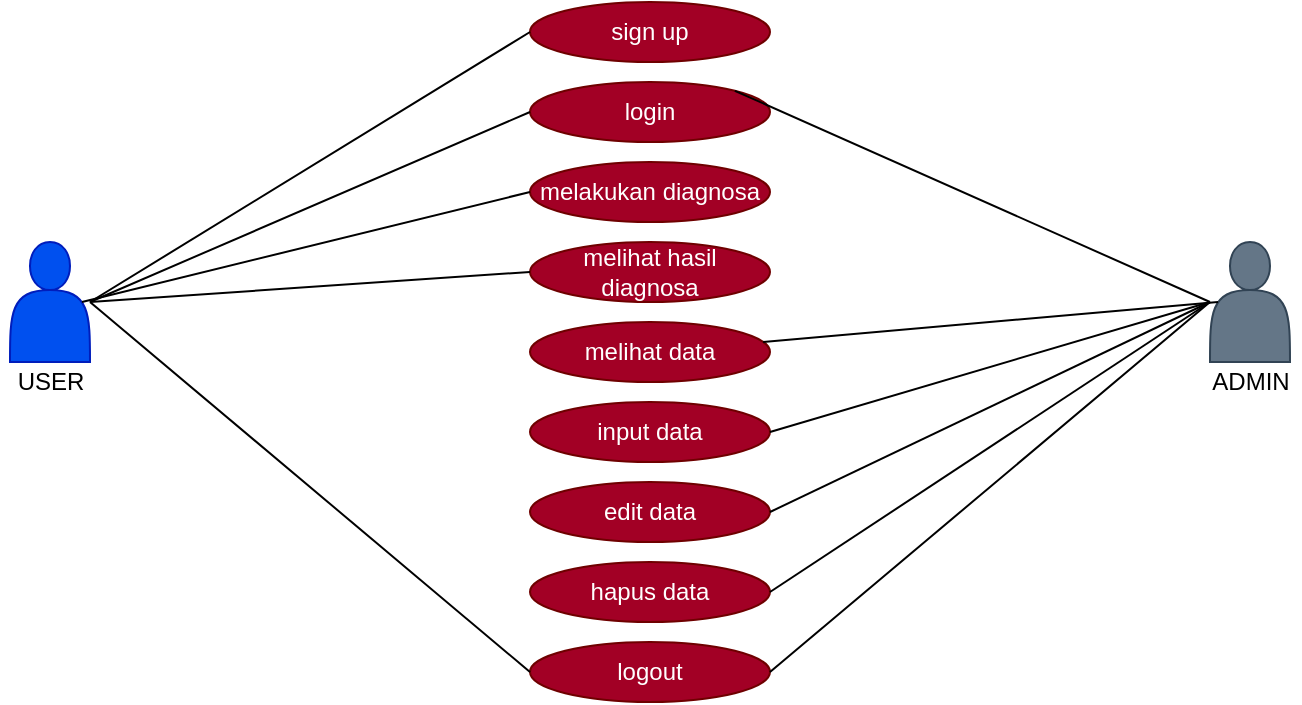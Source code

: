 <mxfile version="17.4.5" type="device" pages="2"><diagram id="xtruU_pKkqiUW93Q7EK7" name="use case diagram"><mxGraphModel dx="868" dy="450" grid="1" gridSize="10" guides="1" tooltips="1" connect="1" arrows="1" fold="1" page="1" pageScale="1" pageWidth="850" pageHeight="1100" math="0" shadow="0"><root><mxCell id="0"/><mxCell id="1" parent="0"/><mxCell id="JPvp7NJdqWiFh9s5PyR8-1" value="" style="shape=actor;whiteSpace=wrap;html=1;fillColor=#0050ef;fontColor=#ffffff;strokeColor=#001DBC;" vertex="1" parent="1"><mxGeometry x="100" y="130" width="40" height="60" as="geometry"/></mxCell><mxCell id="JPvp7NJdqWiFh9s5PyR8-2" value="" style="shape=actor;whiteSpace=wrap;html=1;fillColor=#647687;fontColor=#ffffff;strokeColor=#314354;" vertex="1" parent="1"><mxGeometry x="700" y="130" width="40" height="60" as="geometry"/></mxCell><mxCell id="JPvp7NJdqWiFh9s5PyR8-3" value="sign up" style="ellipse;whiteSpace=wrap;html=1;fillColor=#a20025;strokeColor=#6F0000;fontColor=#ffffff;" vertex="1" parent="1"><mxGeometry x="360" y="10" width="120" height="30" as="geometry"/></mxCell><mxCell id="JPvp7NJdqWiFh9s5PyR8-12" value="login" style="ellipse;whiteSpace=wrap;html=1;fillColor=#a20025;strokeColor=#6F0000;fontColor=#ffffff;" vertex="1" parent="1"><mxGeometry x="360" y="50" width="120" height="30" as="geometry"/></mxCell><mxCell id="JPvp7NJdqWiFh9s5PyR8-13" value="melakukan diagnosa" style="ellipse;whiteSpace=wrap;html=1;fillColor=#a20025;strokeColor=#6F0000;fontColor=#ffffff;" vertex="1" parent="1"><mxGeometry x="360" y="90" width="120" height="30" as="geometry"/></mxCell><mxCell id="JPvp7NJdqWiFh9s5PyR8-14" value="melihat hasil diagnosa" style="ellipse;whiteSpace=wrap;html=1;fillColor=#a20025;strokeColor=#6F0000;fontColor=#ffffff;" vertex="1" parent="1"><mxGeometry x="360" y="130" width="120" height="30" as="geometry"/></mxCell><mxCell id="JPvp7NJdqWiFh9s5PyR8-15" value="melihat data" style="ellipse;whiteSpace=wrap;html=1;fillColor=#a20025;strokeColor=#6F0000;fontColor=#ffffff;" vertex="1" parent="1"><mxGeometry x="360" y="170" width="120" height="30" as="geometry"/></mxCell><mxCell id="JPvp7NJdqWiFh9s5PyR8-16" value="input data" style="ellipse;whiteSpace=wrap;html=1;fillColor=#a20025;strokeColor=#6F0000;fontColor=#ffffff;" vertex="1" parent="1"><mxGeometry x="360" y="210" width="120" height="30" as="geometry"/></mxCell><mxCell id="JPvp7NJdqWiFh9s5PyR8-17" value="edit data" style="ellipse;whiteSpace=wrap;html=1;fillColor=#a20025;strokeColor=#6F0000;fontColor=#ffffff;" vertex="1" parent="1"><mxGeometry x="360" y="250" width="120" height="30" as="geometry"/></mxCell><mxCell id="JPvp7NJdqWiFh9s5PyR8-18" value="hapus data" style="ellipse;whiteSpace=wrap;html=1;fillColor=#a20025;strokeColor=#6F0000;fontColor=#ffffff;" vertex="1" parent="1"><mxGeometry x="360" y="290" width="120" height="30" as="geometry"/></mxCell><mxCell id="JPvp7NJdqWiFh9s5PyR8-19" value="logout" style="ellipse;whiteSpace=wrap;html=1;fillColor=#a20025;strokeColor=#6F0000;fontColor=#ffffff;" vertex="1" parent="1"><mxGeometry x="360" y="330" width="120" height="30" as="geometry"/></mxCell><mxCell id="JPvp7NJdqWiFh9s5PyR8-20" value="" style="endArrow=none;html=1;rounded=0;entryX=0;entryY=0.5;entryDx=0;entryDy=0;" edge="1" parent="1" target="JPvp7NJdqWiFh9s5PyR8-3"><mxGeometry width="50" height="50" relative="1" as="geometry"><mxPoint x="140" y="160" as="sourcePoint"/><mxPoint x="310" y="70" as="targetPoint"/></mxGeometry></mxCell><mxCell id="JPvp7NJdqWiFh9s5PyR8-21" value="" style="endArrow=none;html=1;rounded=0;entryX=0;entryY=0.5;entryDx=0;entryDy=0;exitX=0.9;exitY=0.5;exitDx=0;exitDy=0;exitPerimeter=0;" edge="1" parent="1" source="JPvp7NJdqWiFh9s5PyR8-1" target="JPvp7NJdqWiFh9s5PyR8-13"><mxGeometry width="50" height="50" relative="1" as="geometry"><mxPoint x="150" y="170" as="sourcePoint"/><mxPoint x="370" y="35" as="targetPoint"/></mxGeometry></mxCell><mxCell id="JPvp7NJdqWiFh9s5PyR8-22" value="" style="endArrow=none;html=1;rounded=0;entryX=0;entryY=0.5;entryDx=0;entryDy=0;" edge="1" parent="1" target="JPvp7NJdqWiFh9s5PyR8-14"><mxGeometry width="50" height="50" relative="1" as="geometry"><mxPoint x="140" y="160" as="sourcePoint"/><mxPoint x="350" y="130" as="targetPoint"/></mxGeometry></mxCell><mxCell id="JPvp7NJdqWiFh9s5PyR8-27" value="" style="endArrow=none;html=1;rounded=0;entryX=0;entryY=0.5;entryDx=0;entryDy=0;" edge="1" parent="1" target="JPvp7NJdqWiFh9s5PyR8-19"><mxGeometry width="50" height="50" relative="1" as="geometry"><mxPoint x="140" y="160" as="sourcePoint"/><mxPoint x="320" y="250" as="targetPoint"/></mxGeometry></mxCell><mxCell id="JPvp7NJdqWiFh9s5PyR8-28" value="" style="endArrow=none;html=1;rounded=0;entryX=0;entryY=0.5;entryDx=0;entryDy=0;" edge="1" parent="1" target="JPvp7NJdqWiFh9s5PyR8-12"><mxGeometry width="50" height="50" relative="1" as="geometry"><mxPoint x="140" y="160" as="sourcePoint"/><mxPoint x="360" y="65" as="targetPoint"/></mxGeometry></mxCell><mxCell id="JPvp7NJdqWiFh9s5PyR8-30" value="" style="endArrow=none;html=1;rounded=0;exitX=1;exitY=0;exitDx=0;exitDy=0;" edge="1" parent="1" source="JPvp7NJdqWiFh9s5PyR8-12"><mxGeometry width="50" height="50" relative="1" as="geometry"><mxPoint x="490" y="35" as="sourcePoint"/><mxPoint x="700" y="160" as="targetPoint"/></mxGeometry></mxCell><mxCell id="JPvp7NJdqWiFh9s5PyR8-33" value="" style="endArrow=none;html=1;rounded=0;entryX=0.1;entryY=0.5;entryDx=0;entryDy=0;entryPerimeter=0;" edge="1" parent="1" source="JPvp7NJdqWiFh9s5PyR8-15" target="JPvp7NJdqWiFh9s5PyR8-2"><mxGeometry width="50" height="50" relative="1" as="geometry"><mxPoint x="492.426" y="84.393" as="sourcePoint"/><mxPoint x="730" y="190" as="targetPoint"/></mxGeometry></mxCell><mxCell id="JPvp7NJdqWiFh9s5PyR8-34" value="" style="endArrow=none;html=1;rounded=0;exitX=1;exitY=0.5;exitDx=0;exitDy=0;" edge="1" parent="1" source="JPvp7NJdqWiFh9s5PyR8-16"><mxGeometry width="50" height="50" relative="1" as="geometry"><mxPoint x="502.426" y="94.393" as="sourcePoint"/><mxPoint x="700" y="160" as="targetPoint"/></mxGeometry></mxCell><mxCell id="JPvp7NJdqWiFh9s5PyR8-35" value="" style="endArrow=none;html=1;rounded=0;exitX=1;exitY=0.5;exitDx=0;exitDy=0;" edge="1" parent="1" source="JPvp7NJdqWiFh9s5PyR8-17"><mxGeometry width="50" height="50" relative="1" as="geometry"><mxPoint x="512.426" y="104.393" as="sourcePoint"/><mxPoint x="700" y="160" as="targetPoint"/></mxGeometry></mxCell><mxCell id="JPvp7NJdqWiFh9s5PyR8-36" value="" style="endArrow=none;html=1;rounded=0;exitX=1;exitY=0.5;exitDx=0;exitDy=0;" edge="1" parent="1" source="JPvp7NJdqWiFh9s5PyR8-18"><mxGeometry width="50" height="50" relative="1" as="geometry"><mxPoint x="470" y="305" as="sourcePoint"/><mxPoint x="700" y="160" as="targetPoint"/></mxGeometry></mxCell><mxCell id="JPvp7NJdqWiFh9s5PyR8-37" value="" style="endArrow=none;html=1;rounded=0;exitX=1;exitY=0.5;exitDx=0;exitDy=0;" edge="1" parent="1" source="JPvp7NJdqWiFh9s5PyR8-19"><mxGeometry width="50" height="50" relative="1" as="geometry"><mxPoint x="500" y="320" as="sourcePoint"/><mxPoint x="700" y="160" as="targetPoint"/></mxGeometry></mxCell><mxCell id="JPvp7NJdqWiFh9s5PyR8-38" value="USER" style="text;html=1;align=center;verticalAlign=middle;resizable=0;points=[];autosize=1;strokeColor=none;fillColor=none;" vertex="1" parent="1"><mxGeometry x="95" y="190" width="50" height="20" as="geometry"/></mxCell><mxCell id="JPvp7NJdqWiFh9s5PyR8-39" value="ADMIN" style="text;html=1;align=center;verticalAlign=middle;resizable=0;points=[];autosize=1;strokeColor=none;fillColor=none;" vertex="1" parent="1"><mxGeometry x="695" y="190" width="50" height="20" as="geometry"/></mxCell></root></mxGraphModel></diagram><diagram id="B3aoJ9ApmINRB0C9O5-t" name="diagram aktivitas"><mxGraphModel dx="185" dy="449" grid="1" gridSize="10" guides="1" tooltips="1" connect="1" arrows="1" fold="1" page="1" pageScale="1" pageWidth="850" pageHeight="1100" math="0" shadow="0"><root><mxCell id="0"/><mxCell id="1" parent="0"/></root></mxGraphModel></diagram></mxfile>